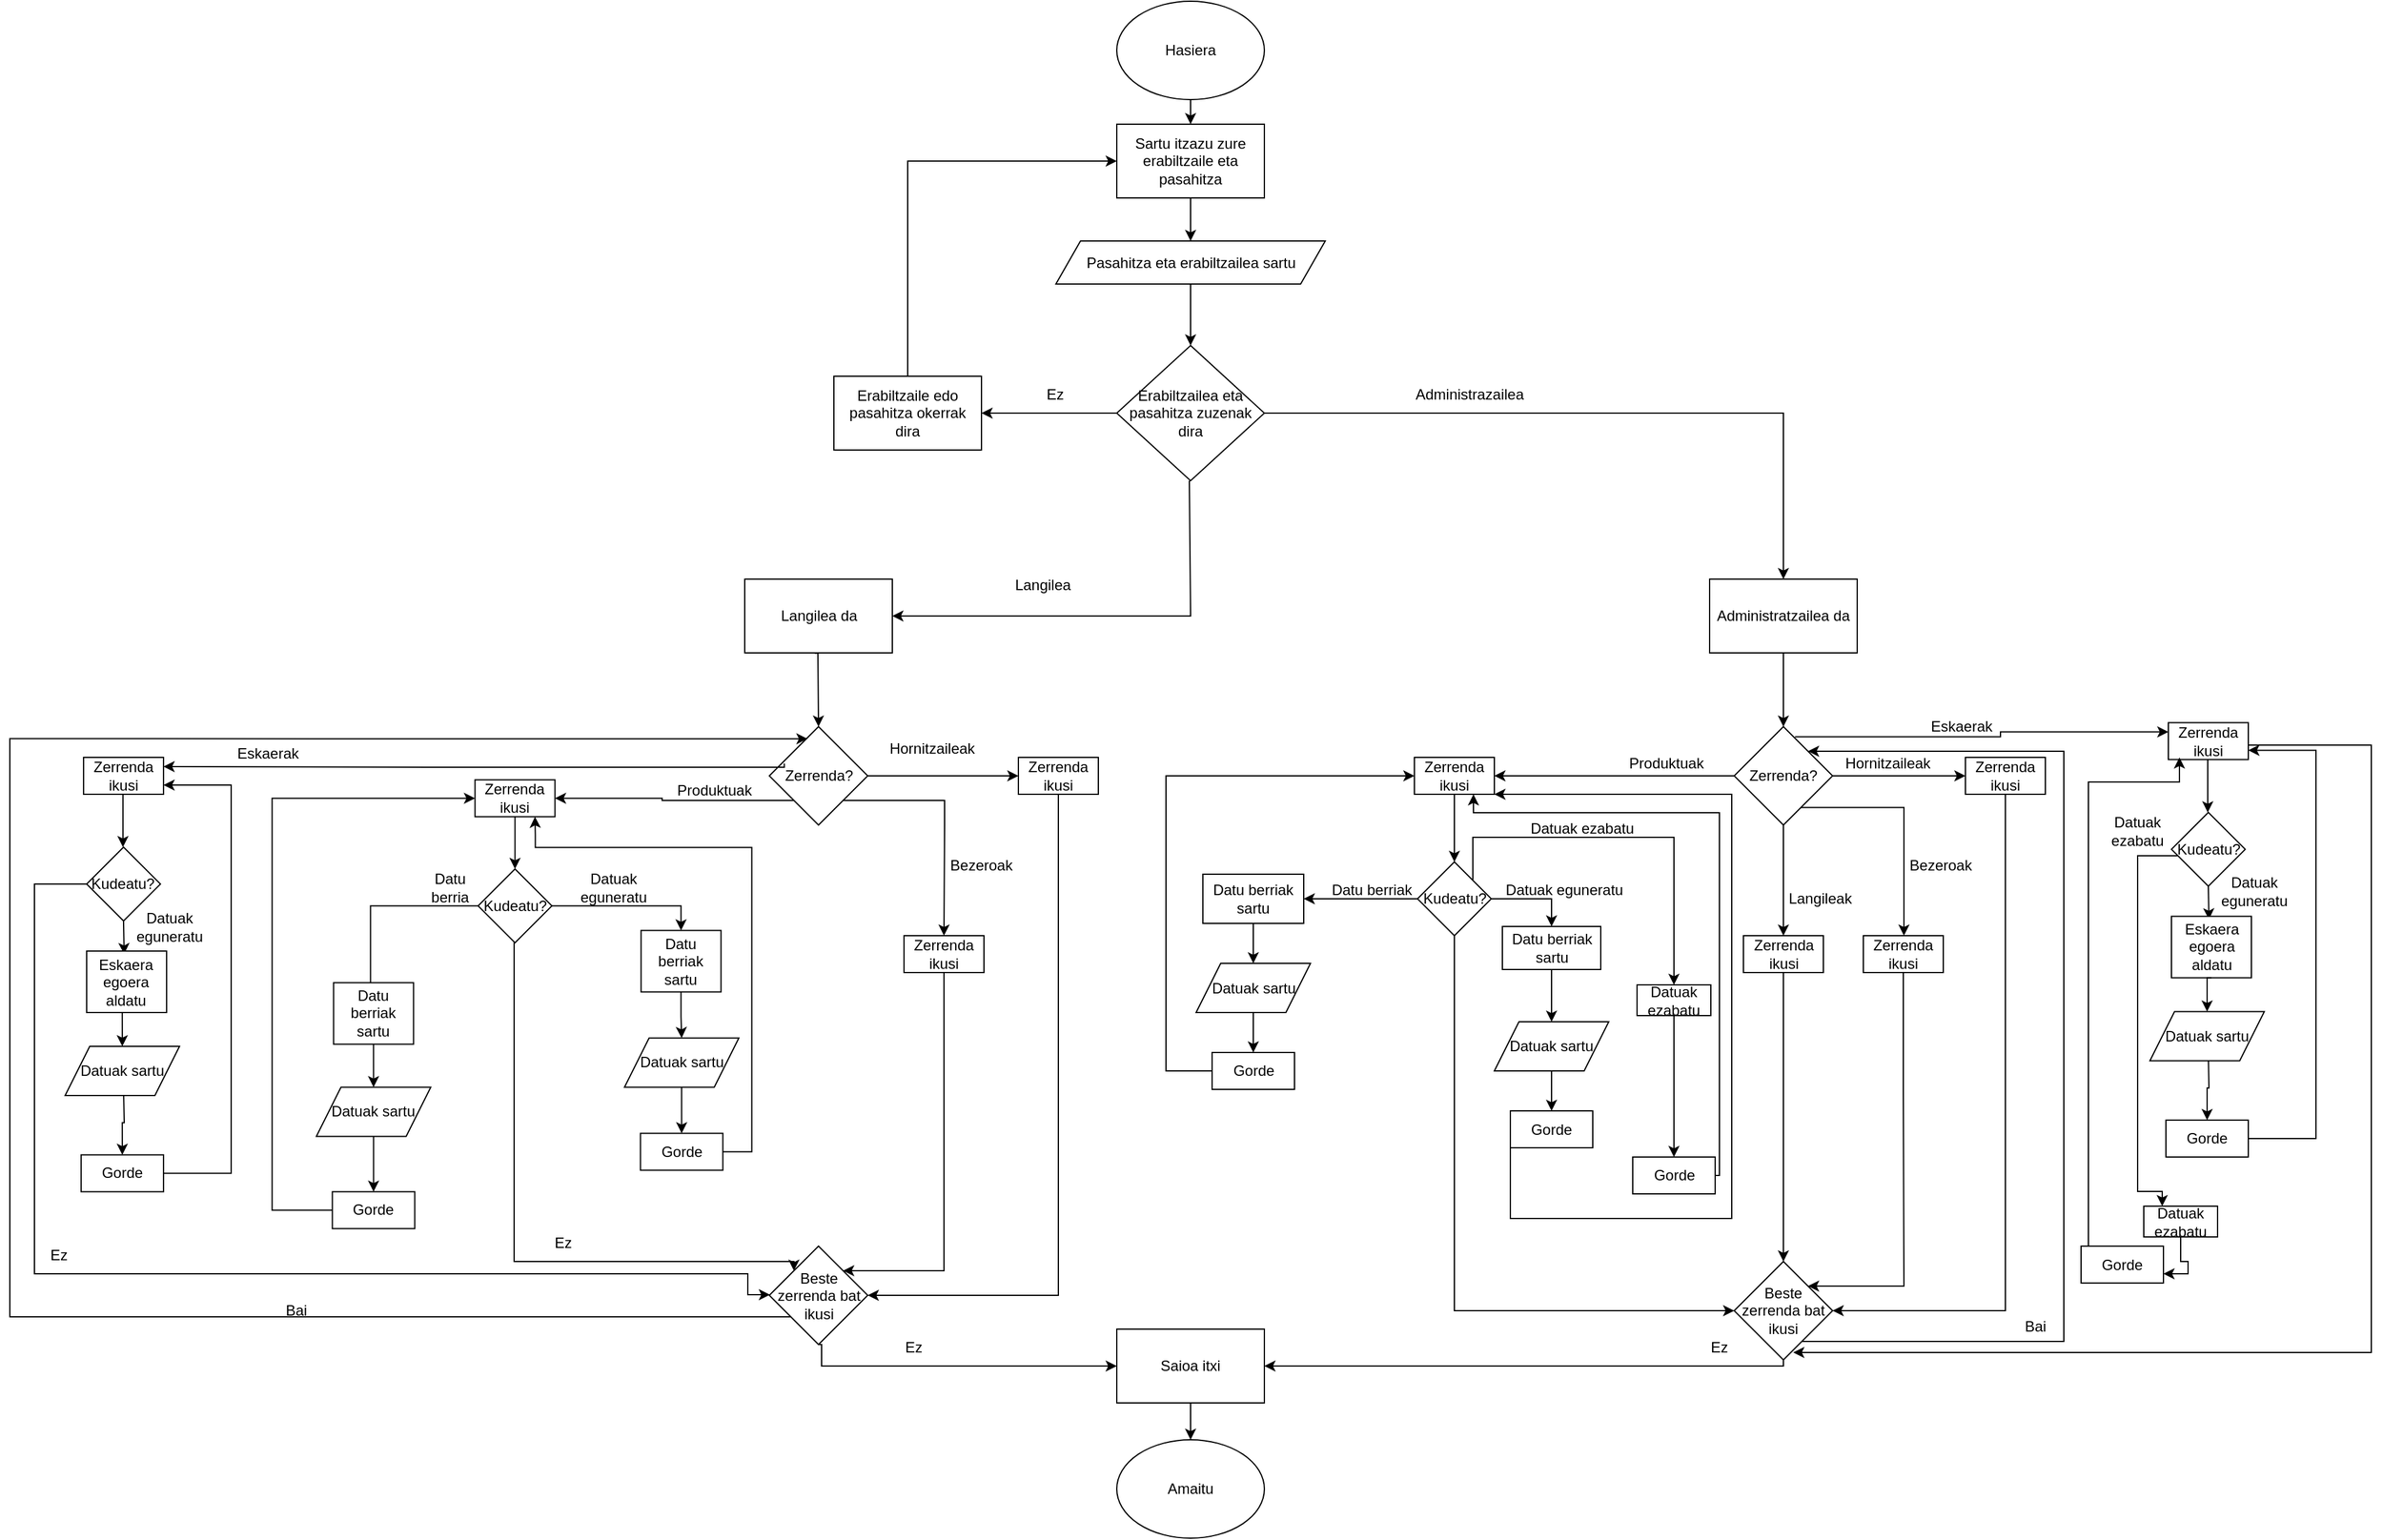 <mxfile version="26.0.4">
  <diagram name="Página-1" id="ydyvHdRKgtuHjhfit2tB">
    <mxGraphModel dx="3827" dy="1774" grid="1" gridSize="10" guides="1" tooltips="1" connect="1" arrows="1" fold="1" page="1" pageScale="1" pageWidth="827" pageHeight="1169" math="0" shadow="0">
      <root>
        <mxCell id="0" />
        <mxCell id="1" parent="0" />
        <mxCell id="A554dy7s3ujO4L_56Myh-1" style="edgeStyle=orthogonalEdgeStyle;rounded=0;orthogonalLoop=1;jettySize=auto;html=1;exitX=0.5;exitY=1;exitDx=0;exitDy=0;entryX=0.5;entryY=0;entryDx=0;entryDy=0;" edge="1" parent="1" source="A554dy7s3ujO4L_56Myh-2" target="A554dy7s3ujO4L_56Myh-14">
          <mxGeometry relative="1" as="geometry" />
        </mxCell>
        <mxCell id="A554dy7s3ujO4L_56Myh-2" value="Hasiera" style="ellipse;whiteSpace=wrap;html=1;" vertex="1" parent="1">
          <mxGeometry x="390" y="585" width="120" height="80" as="geometry" />
        </mxCell>
        <mxCell id="A554dy7s3ujO4L_56Myh-3" style="edgeStyle=orthogonalEdgeStyle;rounded=0;orthogonalLoop=1;jettySize=auto;html=1;entryX=0.5;entryY=0;entryDx=0;entryDy=0;" edge="1" parent="1" source="A554dy7s3ujO4L_56Myh-4" target="A554dy7s3ujO4L_56Myh-5">
          <mxGeometry relative="1" as="geometry" />
        </mxCell>
        <mxCell id="A554dy7s3ujO4L_56Myh-4" value="Pasahitza eta erabiltzailea sartu" style="shape=parallelogram;perimeter=parallelogramPerimeter;whiteSpace=wrap;html=1;fixedSize=1;" vertex="1" parent="1">
          <mxGeometry x="340.5" y="780" width="219" height="35" as="geometry" />
        </mxCell>
        <mxCell id="A554dy7s3ujO4L_56Myh-5" value="Erabiltzailea eta pasahitza zuzenak dira" style="rhombus;whiteSpace=wrap;html=1;" vertex="1" parent="1">
          <mxGeometry x="390" y="865" width="120" height="110" as="geometry" />
        </mxCell>
        <mxCell id="A554dy7s3ujO4L_56Myh-6" style="edgeStyle=orthogonalEdgeStyle;rounded=0;orthogonalLoop=1;jettySize=auto;html=1;entryX=0.5;entryY=0;entryDx=0;entryDy=0;exitX=0.474;exitY=1.004;exitDx=0;exitDy=0;exitPerimeter=0;" edge="1" parent="1" source="A554dy7s3ujO4L_56Myh-7" target="A554dy7s3ujO4L_56Myh-52">
          <mxGeometry relative="1" as="geometry">
            <Array as="points">
              <mxPoint x="147" y="1115" />
              <mxPoint x="147" y="1115" />
              <mxPoint x="147" y="1127" />
            </Array>
          </mxGeometry>
        </mxCell>
        <mxCell id="A554dy7s3ujO4L_56Myh-7" value="Langilea da" style="rounded=0;whiteSpace=wrap;html=1;" vertex="1" parent="1">
          <mxGeometry x="87.5" y="1055" width="120" height="60" as="geometry" />
        </mxCell>
        <mxCell id="A554dy7s3ujO4L_56Myh-8" style="edgeStyle=orthogonalEdgeStyle;rounded=0;orthogonalLoop=1;jettySize=auto;html=1;entryX=0.5;entryY=0;entryDx=0;entryDy=0;" edge="1" parent="1" source="A554dy7s3ujO4L_56Myh-9" target="A554dy7s3ujO4L_56Myh-23">
          <mxGeometry relative="1" as="geometry" />
        </mxCell>
        <mxCell id="A554dy7s3ujO4L_56Myh-9" value="Administratzailea da" style="rounded=0;whiteSpace=wrap;html=1;" vertex="1" parent="1">
          <mxGeometry x="872" y="1055" width="120" height="60" as="geometry" />
        </mxCell>
        <mxCell id="A554dy7s3ujO4L_56Myh-10" value="Erabiltzaile edo pasahitza okerrak dira" style="rounded=0;whiteSpace=wrap;html=1;" vertex="1" parent="1">
          <mxGeometry x="160" y="890" width="120" height="60" as="geometry" />
        </mxCell>
        <mxCell id="A554dy7s3ujO4L_56Myh-11" value="" style="endArrow=classic;html=1;rounded=0;entryX=1;entryY=0.5;entryDx=0;entryDy=0;entryPerimeter=0;exitX=0;exitY=0.5;exitDx=0;exitDy=0;" edge="1" parent="1" source="A554dy7s3ujO4L_56Myh-5" target="A554dy7s3ujO4L_56Myh-10">
          <mxGeometry width="50" height="50" relative="1" as="geometry">
            <mxPoint x="350" y="925" as="sourcePoint" />
            <mxPoint x="400" y="875" as="targetPoint" />
          </mxGeometry>
        </mxCell>
        <mxCell id="A554dy7s3ujO4L_56Myh-12" value="Ez" style="text;html=1;align=center;verticalAlign=middle;whiteSpace=wrap;rounded=0;" vertex="1" parent="1">
          <mxGeometry x="310" y="890" width="60" height="30" as="geometry" />
        </mxCell>
        <mxCell id="A554dy7s3ujO4L_56Myh-13" style="edgeStyle=orthogonalEdgeStyle;rounded=0;orthogonalLoop=1;jettySize=auto;html=1;entryX=0.5;entryY=0;entryDx=0;entryDy=0;" edge="1" parent="1" source="A554dy7s3ujO4L_56Myh-14" target="A554dy7s3ujO4L_56Myh-4">
          <mxGeometry relative="1" as="geometry" />
        </mxCell>
        <mxCell id="A554dy7s3ujO4L_56Myh-14" value="Sartu itzazu zure erabiltzaile eta pasahitza" style="rounded=0;whiteSpace=wrap;html=1;" vertex="1" parent="1">
          <mxGeometry x="390" y="685" width="120" height="60" as="geometry" />
        </mxCell>
        <mxCell id="A554dy7s3ujO4L_56Myh-15" value="" style="endArrow=classic;html=1;rounded=0;entryX=0;entryY=0.5;entryDx=0;entryDy=0;exitX=0.5;exitY=0;exitDx=0;exitDy=0;" edge="1" parent="1" source="A554dy7s3ujO4L_56Myh-10" target="A554dy7s3ujO4L_56Myh-14">
          <mxGeometry width="50" height="50" relative="1" as="geometry">
            <mxPoint x="220" y="885" as="sourcePoint" />
            <mxPoint x="220" y="725" as="targetPoint" />
            <Array as="points">
              <mxPoint x="220" y="715" />
            </Array>
          </mxGeometry>
        </mxCell>
        <mxCell id="A554dy7s3ujO4L_56Myh-16" value="" style="endArrow=classic;html=1;rounded=0;entryX=1;entryY=0.5;entryDx=0;entryDy=0;" edge="1" parent="1" target="A554dy7s3ujO4L_56Myh-7">
          <mxGeometry width="50" height="50" relative="1" as="geometry">
            <mxPoint x="449" y="975" as="sourcePoint" />
            <mxPoint x="449" y="1025" as="targetPoint" />
            <Array as="points">
              <mxPoint x="450" y="1085" />
            </Array>
          </mxGeometry>
        </mxCell>
        <mxCell id="A554dy7s3ujO4L_56Myh-17" value="Administrazailea" style="text;html=1;align=center;verticalAlign=middle;whiteSpace=wrap;rounded=0;" vertex="1" parent="1">
          <mxGeometry x="647" y="890" width="60" height="30" as="geometry" />
        </mxCell>
        <mxCell id="A554dy7s3ujO4L_56Myh-18" value="Langilea" style="text;html=1;align=center;verticalAlign=middle;whiteSpace=wrap;rounded=0;" vertex="1" parent="1">
          <mxGeometry x="300" y="1045" width="60" height="30" as="geometry" />
        </mxCell>
        <mxCell id="A554dy7s3ujO4L_56Myh-19" style="edgeStyle=orthogonalEdgeStyle;rounded=0;orthogonalLoop=1;jettySize=auto;html=1;exitX=1;exitY=0.5;exitDx=0;exitDy=0;entryX=0;entryY=0.5;entryDx=0;entryDy=0;" edge="1" parent="1" source="A554dy7s3ujO4L_56Myh-23" target="A554dy7s3ujO4L_56Myh-29">
          <mxGeometry relative="1" as="geometry" />
        </mxCell>
        <mxCell id="A554dy7s3ujO4L_56Myh-20" style="edgeStyle=orthogonalEdgeStyle;rounded=0;orthogonalLoop=1;jettySize=auto;html=1;exitX=0.672;exitY=0.822;exitDx=0;exitDy=0;exitPerimeter=0;entryX=0.5;entryY=0;entryDx=0;entryDy=0;" edge="1" parent="1" source="A554dy7s3ujO4L_56Myh-23" target="A554dy7s3ujO4L_56Myh-94">
          <mxGeometry relative="1" as="geometry">
            <mxPoint x="1026.5" y="1300" as="targetPoint" />
            <Array as="points">
              <mxPoint x="1030" y="1241" />
              <mxPoint x="1030" y="1345" />
            </Array>
          </mxGeometry>
        </mxCell>
        <mxCell id="A554dy7s3ujO4L_56Myh-21" style="edgeStyle=orthogonalEdgeStyle;rounded=0;orthogonalLoop=1;jettySize=auto;html=1;exitX=0.5;exitY=1;exitDx=0;exitDy=0;entryX=0.5;entryY=0;entryDx=0;entryDy=0;" edge="1" parent="1" source="A554dy7s3ujO4L_56Myh-23" target="A554dy7s3ujO4L_56Myh-27">
          <mxGeometry relative="1" as="geometry">
            <Array as="points">
              <mxPoint x="932" y="1335" />
            </Array>
          </mxGeometry>
        </mxCell>
        <mxCell id="A554dy7s3ujO4L_56Myh-22" style="edgeStyle=orthogonalEdgeStyle;rounded=0;orthogonalLoop=1;jettySize=auto;html=1;exitX=0;exitY=0.5;exitDx=0;exitDy=0;entryX=1;entryY=0.5;entryDx=0;entryDy=0;" edge="1" parent="1" source="A554dy7s3ujO4L_56Myh-23" target="A554dy7s3ujO4L_56Myh-25">
          <mxGeometry relative="1" as="geometry" />
        </mxCell>
        <mxCell id="A554dy7s3ujO4L_56Myh-23" value="Zerrenda?" style="rhombus;whiteSpace=wrap;html=1;" vertex="1" parent="1">
          <mxGeometry x="892" y="1175" width="80" height="80" as="geometry" />
        </mxCell>
        <mxCell id="A554dy7s3ujO4L_56Myh-24" style="edgeStyle=orthogonalEdgeStyle;rounded=0;orthogonalLoop=1;jettySize=auto;html=1;entryX=0.5;entryY=0;entryDx=0;entryDy=0;" edge="1" parent="1" source="A554dy7s3ujO4L_56Myh-25" target="A554dy7s3ujO4L_56Myh-38">
          <mxGeometry relative="1" as="geometry" />
        </mxCell>
        <mxCell id="A554dy7s3ujO4L_56Myh-25" value="Zerrenda ikusi" style="rounded=0;whiteSpace=wrap;html=1;" vertex="1" parent="1">
          <mxGeometry x="632" y="1200" width="65" height="30" as="geometry" />
        </mxCell>
        <mxCell id="A554dy7s3ujO4L_56Myh-26" style="edgeStyle=orthogonalEdgeStyle;rounded=0;orthogonalLoop=1;jettySize=auto;html=1;entryX=0.5;entryY=0;entryDx=0;entryDy=0;" edge="1" parent="1" source="A554dy7s3ujO4L_56Myh-27" target="A554dy7s3ujO4L_56Myh-43">
          <mxGeometry relative="1" as="geometry" />
        </mxCell>
        <mxCell id="A554dy7s3ujO4L_56Myh-27" value="Zerrenda ikusi" style="rounded=0;whiteSpace=wrap;html=1;" vertex="1" parent="1">
          <mxGeometry x="899.5" y="1345" width="65" height="30" as="geometry" />
        </mxCell>
        <mxCell id="A554dy7s3ujO4L_56Myh-28" style="edgeStyle=orthogonalEdgeStyle;rounded=0;orthogonalLoop=1;jettySize=auto;html=1;entryX=1;entryY=0.5;entryDx=0;entryDy=0;exitX=0.5;exitY=1;exitDx=0;exitDy=0;" edge="1" parent="1" source="A554dy7s3ujO4L_56Myh-29" target="A554dy7s3ujO4L_56Myh-43">
          <mxGeometry relative="1" as="geometry">
            <mxPoint x="1200" y="1235" as="sourcePoint" />
            <Array as="points">
              <mxPoint x="1112" y="1650" />
            </Array>
          </mxGeometry>
        </mxCell>
        <mxCell id="A554dy7s3ujO4L_56Myh-29" value="Zerrenda ikusi" style="rounded=0;whiteSpace=wrap;html=1;" vertex="1" parent="1">
          <mxGeometry x="1080" y="1200" width="65" height="30" as="geometry" />
        </mxCell>
        <mxCell id="A554dy7s3ujO4L_56Myh-30" value="Produktuak" style="text;html=1;align=center;verticalAlign=middle;whiteSpace=wrap;rounded=0;" vertex="1" parent="1">
          <mxGeometry x="807" y="1190" width="60" height="30" as="geometry" />
        </mxCell>
        <mxCell id="A554dy7s3ujO4L_56Myh-31" value="Hornitzaileak" style="text;html=1;align=center;verticalAlign=middle;whiteSpace=wrap;rounded=0;" vertex="1" parent="1">
          <mxGeometry x="987" y="1190" width="60" height="30" as="geometry" />
        </mxCell>
        <mxCell id="A554dy7s3ujO4L_56Myh-32" value="Bezeroak" style="text;html=1;align=center;verticalAlign=middle;whiteSpace=wrap;rounded=0;" vertex="1" parent="1">
          <mxGeometry x="1030" y="1272.5" width="60" height="30" as="geometry" />
        </mxCell>
        <mxCell id="A554dy7s3ujO4L_56Myh-33" value="Langileak" style="text;html=1;align=center;verticalAlign=middle;whiteSpace=wrap;rounded=0;" vertex="1" parent="1">
          <mxGeometry x="932" y="1300" width="60" height="30" as="geometry" />
        </mxCell>
        <mxCell id="A554dy7s3ujO4L_56Myh-34" style="edgeStyle=orthogonalEdgeStyle;rounded=0;orthogonalLoop=1;jettySize=auto;html=1;entryX=1;entryY=0.5;entryDx=0;entryDy=0;" edge="1" parent="1" source="A554dy7s3ujO4L_56Myh-38" target="A554dy7s3ujO4L_56Myh-40">
          <mxGeometry relative="1" as="geometry">
            <mxPoint x="592" y="1315" as="targetPoint" />
          </mxGeometry>
        </mxCell>
        <mxCell id="A554dy7s3ujO4L_56Myh-35" style="edgeStyle=orthogonalEdgeStyle;rounded=0;orthogonalLoop=1;jettySize=auto;html=1;entryX=0;entryY=0.5;entryDx=0;entryDy=0;" edge="1" parent="1" source="A554dy7s3ujO4L_56Myh-38" target="A554dy7s3ujO4L_56Myh-43">
          <mxGeometry relative="1" as="geometry">
            <Array as="points">
              <mxPoint x="665" y="1650" />
            </Array>
          </mxGeometry>
        </mxCell>
        <mxCell id="A554dy7s3ujO4L_56Myh-36" style="edgeStyle=orthogonalEdgeStyle;rounded=0;orthogonalLoop=1;jettySize=auto;html=1;entryX=0.5;entryY=0;entryDx=0;entryDy=0;" edge="1" parent="1" source="A554dy7s3ujO4L_56Myh-38" target="A554dy7s3ujO4L_56Myh-96">
          <mxGeometry relative="1" as="geometry" />
        </mxCell>
        <mxCell id="A554dy7s3ujO4L_56Myh-37" style="edgeStyle=orthogonalEdgeStyle;rounded=0;orthogonalLoop=1;jettySize=auto;html=1;exitX=1;exitY=0;exitDx=0;exitDy=0;entryX=0.5;entryY=0;entryDx=0;entryDy=0;" edge="1" parent="1" source="A554dy7s3ujO4L_56Myh-38" target="A554dy7s3ujO4L_56Myh-103">
          <mxGeometry relative="1" as="geometry">
            <mxPoint x="843" y="1365" as="targetPoint" />
            <Array as="points">
              <mxPoint x="680" y="1265" />
              <mxPoint x="843" y="1265" />
            </Array>
          </mxGeometry>
        </mxCell>
        <mxCell id="A554dy7s3ujO4L_56Myh-38" value="Kudeatu?" style="rhombus;whiteSpace=wrap;html=1;" vertex="1" parent="1">
          <mxGeometry x="634.5" y="1285" width="60" height="60" as="geometry" />
        </mxCell>
        <mxCell id="A554dy7s3ujO4L_56Myh-39" style="edgeStyle=orthogonalEdgeStyle;rounded=0;orthogonalLoop=1;jettySize=auto;html=1;entryX=0.5;entryY=0;entryDx=0;entryDy=0;" edge="1" parent="1" source="A554dy7s3ujO4L_56Myh-40" target="A554dy7s3ujO4L_56Myh-46">
          <mxGeometry relative="1" as="geometry" />
        </mxCell>
        <mxCell id="A554dy7s3ujO4L_56Myh-40" value="Datu berriak sartu" style="rounded=0;whiteSpace=wrap;html=1;" vertex="1" parent="1">
          <mxGeometry x="460" y="1295" width="82" height="40" as="geometry" />
        </mxCell>
        <mxCell id="A554dy7s3ujO4L_56Myh-41" style="edgeStyle=orthogonalEdgeStyle;rounded=0;orthogonalLoop=1;jettySize=auto;html=1;entryX=1;entryY=0.5;entryDx=0;entryDy=0;exitX=0.5;exitY=1;exitDx=0;exitDy=0;" edge="1" parent="1" source="A554dy7s3ujO4L_56Myh-43" target="A554dy7s3ujO4L_56Myh-77">
          <mxGeometry relative="1" as="geometry">
            <Array as="points">
              <mxPoint x="932" y="1695" />
            </Array>
            <mxPoint x="490" y="1695" as="targetPoint" />
          </mxGeometry>
        </mxCell>
        <mxCell id="A554dy7s3ujO4L_56Myh-42" value="" style="edgeStyle=orthogonalEdgeStyle;rounded=0;orthogonalLoop=1;jettySize=auto;html=1;entryX=1;entryY=0;entryDx=0;entryDy=0;" edge="1" parent="1" source="A554dy7s3ujO4L_56Myh-43" target="A554dy7s3ujO4L_56Myh-23">
          <mxGeometry relative="1" as="geometry">
            <Array as="points">
              <mxPoint x="1160" y="1675" />
              <mxPoint x="1160" y="1195" />
            </Array>
          </mxGeometry>
        </mxCell>
        <mxCell id="A554dy7s3ujO4L_56Myh-43" value="Beste zerrenda bat ikusi" style="rhombus;whiteSpace=wrap;html=1;" vertex="1" parent="1">
          <mxGeometry x="892" y="1610" width="80" height="80" as="geometry" />
        </mxCell>
        <mxCell id="A554dy7s3ujO4L_56Myh-44" value="Datu berriak" style="text;html=1;align=center;verticalAlign=middle;whiteSpace=wrap;rounded=0;" vertex="1" parent="1">
          <mxGeometry x="560" y="1292.5" width="74.5" height="30" as="geometry" />
        </mxCell>
        <mxCell id="A554dy7s3ujO4L_56Myh-45" style="edgeStyle=orthogonalEdgeStyle;rounded=0;orthogonalLoop=1;jettySize=auto;html=1;entryX=0.5;entryY=0;entryDx=0;entryDy=0;" edge="1" parent="1" source="A554dy7s3ujO4L_56Myh-46" target="A554dy7s3ujO4L_56Myh-48">
          <mxGeometry relative="1" as="geometry" />
        </mxCell>
        <mxCell id="A554dy7s3ujO4L_56Myh-46" value="Datuak sartu" style="shape=parallelogram;perimeter=parallelogramPerimeter;whiteSpace=wrap;html=1;fixedSize=1;" vertex="1" parent="1">
          <mxGeometry x="454.5" y="1367.5" width="93" height="40" as="geometry" />
        </mxCell>
        <mxCell id="A554dy7s3ujO4L_56Myh-47" style="edgeStyle=orthogonalEdgeStyle;rounded=0;orthogonalLoop=1;jettySize=auto;html=1;entryX=0;entryY=0.5;entryDx=0;entryDy=0;" edge="1" parent="1" source="A554dy7s3ujO4L_56Myh-48" target="A554dy7s3ujO4L_56Myh-25">
          <mxGeometry relative="1" as="geometry">
            <Array as="points">
              <mxPoint x="430" y="1455" />
              <mxPoint x="430" y="1215" />
            </Array>
          </mxGeometry>
        </mxCell>
        <mxCell id="A554dy7s3ujO4L_56Myh-48" value="Gorde" style="rounded=0;whiteSpace=wrap;html=1;" vertex="1" parent="1">
          <mxGeometry x="467.5" y="1440" width="67" height="30" as="geometry" />
        </mxCell>
        <mxCell id="A554dy7s3ujO4L_56Myh-49" style="edgeStyle=orthogonalEdgeStyle;rounded=0;orthogonalLoop=1;jettySize=auto;html=1;exitX=1;exitY=0.5;exitDx=0;exitDy=0;entryX=0;entryY=0.5;entryDx=0;entryDy=0;" edge="1" parent="1" source="A554dy7s3ujO4L_56Myh-52" target="A554dy7s3ujO4L_56Myh-56">
          <mxGeometry relative="1" as="geometry">
            <mxPoint x="410" y="1255" as="targetPoint" />
            <Array as="points">
              <mxPoint x="270" y="1215" />
              <mxPoint x="270" y="1215" />
            </Array>
          </mxGeometry>
        </mxCell>
        <mxCell id="A554dy7s3ujO4L_56Myh-50" style="edgeStyle=orthogonalEdgeStyle;rounded=0;orthogonalLoop=1;jettySize=auto;html=1;exitX=1;exitY=1;exitDx=0;exitDy=0;entryX=0.5;entryY=0;entryDx=0;entryDy=0;" edge="1" parent="1" source="A554dy7s3ujO4L_56Myh-52" target="A554dy7s3ujO4L_56Myh-55">
          <mxGeometry relative="1" as="geometry">
            <Array as="points">
              <mxPoint x="250" y="1235" />
              <mxPoint x="250" y="1255" />
            </Array>
          </mxGeometry>
        </mxCell>
        <mxCell id="A554dy7s3ujO4L_56Myh-51" style="edgeStyle=orthogonalEdgeStyle;rounded=0;orthogonalLoop=1;jettySize=auto;html=1;exitX=0;exitY=1;exitDx=0;exitDy=0;entryX=1;entryY=0.5;entryDx=0;entryDy=0;" edge="1" parent="1" source="A554dy7s3ujO4L_56Myh-52" target="A554dy7s3ujO4L_56Myh-54">
          <mxGeometry relative="1" as="geometry">
            <mxPoint x="120.73" y="1233.25" as="sourcePoint" />
          </mxGeometry>
        </mxCell>
        <mxCell id="A554dy7s3ujO4L_56Myh-52" value="Zerrenda?" style="rhombus;whiteSpace=wrap;html=1;" vertex="1" parent="1">
          <mxGeometry x="107.5" y="1175" width="80" height="80" as="geometry" />
        </mxCell>
        <mxCell id="A554dy7s3ujO4L_56Myh-53" style="edgeStyle=orthogonalEdgeStyle;rounded=0;orthogonalLoop=1;jettySize=auto;html=1;entryX=0.5;entryY=0;entryDx=0;entryDy=0;" edge="1" parent="1" source="A554dy7s3ujO4L_56Myh-54" target="A554dy7s3ujO4L_56Myh-64">
          <mxGeometry relative="1" as="geometry" />
        </mxCell>
        <mxCell id="A554dy7s3ujO4L_56Myh-54" value="Zerrenda ikusi" style="rounded=0;whiteSpace=wrap;html=1;" vertex="1" parent="1">
          <mxGeometry x="-131.77" y="1218.25" width="65" height="30" as="geometry" />
        </mxCell>
        <mxCell id="A554dy7s3ujO4L_56Myh-55" value="Zerrenda ikusi" style="rounded=0;whiteSpace=wrap;html=1;" vertex="1" parent="1">
          <mxGeometry x="217" y="1345" width="65" height="30" as="geometry" />
        </mxCell>
        <mxCell id="A554dy7s3ujO4L_56Myh-56" value="Zerrenda ikusi" style="rounded=0;whiteSpace=wrap;html=1;" vertex="1" parent="1">
          <mxGeometry x="310" y="1200" width="65" height="30" as="geometry" />
        </mxCell>
        <mxCell id="A554dy7s3ujO4L_56Myh-57" value="Produktuak" style="text;html=1;align=center;verticalAlign=middle;whiteSpace=wrap;rounded=0;" vertex="1" parent="1">
          <mxGeometry x="33.23" y="1211.75" width="60" height="30" as="geometry" />
        </mxCell>
        <mxCell id="A554dy7s3ujO4L_56Myh-58" value="Hornitzaileak" style="text;html=1;align=center;verticalAlign=middle;whiteSpace=wrap;rounded=0;" vertex="1" parent="1">
          <mxGeometry x="210" y="1177.5" width="60" height="30" as="geometry" />
        </mxCell>
        <mxCell id="A554dy7s3ujO4L_56Myh-59" value="Bezeroak" style="text;html=1;align=center;verticalAlign=middle;whiteSpace=wrap;rounded=0;" vertex="1" parent="1">
          <mxGeometry x="250" y="1273" width="60" height="30" as="geometry" />
        </mxCell>
        <mxCell id="A554dy7s3ujO4L_56Myh-60" style="edgeStyle=orthogonalEdgeStyle;rounded=0;orthogonalLoop=1;jettySize=auto;html=1;entryX=1;entryY=0.5;entryDx=0;entryDy=0;exitX=0.5;exitY=1;exitDx=0;exitDy=0;" edge="1" parent="1" source="A554dy7s3ujO4L_56Myh-56" target="A554dy7s3ujO4L_56Myh-70">
          <mxGeometry relative="1" as="geometry">
            <Array as="points">
              <mxPoint x="343" y="1638" />
            </Array>
            <mxPoint x="425.059" y="1329.941" as="sourcePoint" />
          </mxGeometry>
        </mxCell>
        <mxCell id="A554dy7s3ujO4L_56Myh-61" style="edgeStyle=orthogonalEdgeStyle;rounded=0;orthogonalLoop=1;jettySize=auto;html=1;entryX=0.5;entryY=0;entryDx=0;entryDy=0;" edge="1" parent="1" source="A554dy7s3ujO4L_56Myh-64" target="A554dy7s3ujO4L_56Myh-67">
          <mxGeometry relative="1" as="geometry">
            <mxPoint x="-171.77" y="1320.75" as="targetPoint" />
            <Array as="points">
              <mxPoint x="-216.77" y="1321.25" />
              <mxPoint x="-216.77" y="1408.25" />
              <mxPoint x="-214.77" y="1408.25" />
            </Array>
          </mxGeometry>
        </mxCell>
        <mxCell id="A554dy7s3ujO4L_56Myh-62" style="edgeStyle=orthogonalEdgeStyle;rounded=0;orthogonalLoop=1;jettySize=auto;html=1;entryX=0;entryY=0;entryDx=0;entryDy=0;" edge="1" parent="1" target="A554dy7s3ujO4L_56Myh-70">
          <mxGeometry relative="1" as="geometry">
            <Array as="points">
              <mxPoint x="-100" y="1610" />
              <mxPoint x="127" y="1610" />
            </Array>
            <mxPoint x="-100.002" y="1310.568" as="sourcePoint" />
            <mxPoint x="119.45" y="1610" as="targetPoint" />
          </mxGeometry>
        </mxCell>
        <mxCell id="A554dy7s3ujO4L_56Myh-63" style="edgeStyle=orthogonalEdgeStyle;rounded=0;orthogonalLoop=1;jettySize=auto;html=1;entryX=0.5;entryY=0;entryDx=0;entryDy=0;" edge="1" parent="1" source="A554dy7s3ujO4L_56Myh-64" target="A554dy7s3ujO4L_56Myh-87">
          <mxGeometry relative="1" as="geometry" />
        </mxCell>
        <mxCell id="A554dy7s3ujO4L_56Myh-64" value="Kudeatu?" style="rhombus;whiteSpace=wrap;html=1;" vertex="1" parent="1">
          <mxGeometry x="-129.27" y="1290.75" width="60" height="60" as="geometry" />
        </mxCell>
        <mxCell id="A554dy7s3ujO4L_56Myh-65" style="edgeStyle=orthogonalEdgeStyle;rounded=0;orthogonalLoop=1;jettySize=auto;html=1;entryX=1;entryY=0;entryDx=0;entryDy=0;exitX=0.5;exitY=1;exitDx=0;exitDy=0;" edge="1" parent="1" source="A554dy7s3ujO4L_56Myh-55" target="A554dy7s3ujO4L_56Myh-70">
          <mxGeometry relative="1" as="geometry">
            <mxPoint x="156" y="1447.5" as="sourcePoint" />
            <Array as="points">
              <mxPoint x="250" y="1618" />
            </Array>
          </mxGeometry>
        </mxCell>
        <mxCell id="A554dy7s3ujO4L_56Myh-66" style="edgeStyle=orthogonalEdgeStyle;rounded=0;orthogonalLoop=1;jettySize=auto;html=1;entryX=0.5;entryY=0;entryDx=0;entryDy=0;" edge="1" parent="1" source="A554dy7s3ujO4L_56Myh-67" target="A554dy7s3ujO4L_56Myh-73">
          <mxGeometry relative="1" as="geometry" />
        </mxCell>
        <mxCell id="A554dy7s3ujO4L_56Myh-67" value="Datu berriak sartu" style="rounded=0;whiteSpace=wrap;html=1;" vertex="1" parent="1">
          <mxGeometry x="-246.77" y="1383.25" width="65" height="50" as="geometry" />
        </mxCell>
        <mxCell id="A554dy7s3ujO4L_56Myh-68" style="edgeStyle=orthogonalEdgeStyle;rounded=0;orthogonalLoop=1;jettySize=auto;html=1;exitX=0.5;exitY=1;exitDx=0;exitDy=0;entryX=0;entryY=0.5;entryDx=0;entryDy=0;" edge="1" parent="1" source="A554dy7s3ujO4L_56Myh-70" target="A554dy7s3ujO4L_56Myh-77">
          <mxGeometry relative="1" as="geometry">
            <Array as="points">
              <mxPoint x="150" y="1677" />
              <mxPoint x="150" y="1695" />
            </Array>
          </mxGeometry>
        </mxCell>
        <mxCell id="A554dy7s3ujO4L_56Myh-69" style="edgeStyle=orthogonalEdgeStyle;rounded=0;orthogonalLoop=1;jettySize=auto;html=1;entryX=0.388;entryY=0.123;entryDx=0;entryDy=0;entryPerimeter=0;" edge="1" parent="1" source="A554dy7s3ujO4L_56Myh-70" target="A554dy7s3ujO4L_56Myh-52">
          <mxGeometry relative="1" as="geometry">
            <Array as="points">
              <mxPoint x="-510" y="1655" />
              <mxPoint x="-510" y="1185" />
            </Array>
          </mxGeometry>
        </mxCell>
        <mxCell id="A554dy7s3ujO4L_56Myh-70" value="Beste zerrenda bat ikusi" style="rhombus;whiteSpace=wrap;html=1;" vertex="1" parent="1">
          <mxGeometry x="107.5" y="1597.5" width="80" height="80" as="geometry" />
        </mxCell>
        <mxCell id="A554dy7s3ujO4L_56Myh-71" value="Datu berria" style="text;html=1;align=center;verticalAlign=middle;whiteSpace=wrap;rounded=0;" vertex="1" parent="1">
          <mxGeometry x="-181.77" y="1290.75" width="60" height="30" as="geometry" />
        </mxCell>
        <mxCell id="A554dy7s3ujO4L_56Myh-72" style="edgeStyle=orthogonalEdgeStyle;rounded=0;orthogonalLoop=1;jettySize=auto;html=1;entryX=0.5;entryY=0;entryDx=0;entryDy=0;" edge="1" parent="1" source="A554dy7s3ujO4L_56Myh-73" target="A554dy7s3ujO4L_56Myh-75">
          <mxGeometry relative="1" as="geometry" />
        </mxCell>
        <mxCell id="A554dy7s3ujO4L_56Myh-73" value="Datuak sartu" style="shape=parallelogram;perimeter=parallelogramPerimeter;whiteSpace=wrap;html=1;fixedSize=1;" vertex="1" parent="1">
          <mxGeometry x="-260.77" y="1468.25" width="93" height="40" as="geometry" />
        </mxCell>
        <mxCell id="A554dy7s3ujO4L_56Myh-74" style="edgeStyle=orthogonalEdgeStyle;rounded=0;orthogonalLoop=1;jettySize=auto;html=1;entryX=0;entryY=0.5;entryDx=0;entryDy=0;" edge="1" parent="1" source="A554dy7s3ujO4L_56Myh-75" target="A554dy7s3ujO4L_56Myh-54">
          <mxGeometry relative="1" as="geometry">
            <Array as="points">
              <mxPoint x="-296.77" y="1568.25" />
              <mxPoint x="-296.77" y="1233.25" />
            </Array>
          </mxGeometry>
        </mxCell>
        <mxCell id="A554dy7s3ujO4L_56Myh-75" value="Gorde" style="rounded=0;whiteSpace=wrap;html=1;" vertex="1" parent="1">
          <mxGeometry x="-247.77" y="1553.25" width="67" height="30" as="geometry" />
        </mxCell>
        <mxCell id="A554dy7s3ujO4L_56Myh-76" style="edgeStyle=orthogonalEdgeStyle;rounded=0;orthogonalLoop=1;jettySize=auto;html=1;entryX=0.5;entryY=0;entryDx=0;entryDy=0;" edge="1" parent="1" source="A554dy7s3ujO4L_56Myh-77" target="A554dy7s3ujO4L_56Myh-78">
          <mxGeometry relative="1" as="geometry" />
        </mxCell>
        <mxCell id="A554dy7s3ujO4L_56Myh-77" value="Saioa itxi" style="rounded=0;whiteSpace=wrap;html=1;" vertex="1" parent="1">
          <mxGeometry x="390" y="1665" width="120" height="60" as="geometry" />
        </mxCell>
        <mxCell id="A554dy7s3ujO4L_56Myh-78" value="Amaitu" style="ellipse;whiteSpace=wrap;html=1;" vertex="1" parent="1">
          <mxGeometry x="390" y="1755" width="120" height="80" as="geometry" />
        </mxCell>
        <mxCell id="A554dy7s3ujO4L_56Myh-79" value="Ez" style="text;html=1;align=center;verticalAlign=middle;whiteSpace=wrap;rounded=0;" vertex="1" parent="1">
          <mxGeometry x="195" y="1665" width="60" height="30" as="geometry" />
        </mxCell>
        <mxCell id="A554dy7s3ujO4L_56Myh-80" value="Ez" style="text;html=1;align=center;verticalAlign=middle;whiteSpace=wrap;rounded=0;" vertex="1" parent="1">
          <mxGeometry x="850" y="1665" width="60" height="30" as="geometry" />
        </mxCell>
        <mxCell id="A554dy7s3ujO4L_56Myh-81" value="Bai" style="text;html=1;align=center;verticalAlign=middle;whiteSpace=wrap;rounded=0;" vertex="1" parent="1">
          <mxGeometry x="-306.77" y="1635" width="60" height="30" as="geometry" />
        </mxCell>
        <mxCell id="A554dy7s3ujO4L_56Myh-82" style="edgeStyle=orthogonalEdgeStyle;rounded=0;orthogonalLoop=1;jettySize=auto;html=1;exitX=0.5;exitY=1;exitDx=0;exitDy=0;" edge="1" parent="1" source="A554dy7s3ujO4L_56Myh-81" target="A554dy7s3ujO4L_56Myh-81">
          <mxGeometry relative="1" as="geometry" />
        </mxCell>
        <mxCell id="A554dy7s3ujO4L_56Myh-83" value="Bai" style="text;html=1;align=center;verticalAlign=middle;whiteSpace=wrap;rounded=0;" vertex="1" parent="1">
          <mxGeometry x="1107" y="1647.5" width="60" height="30" as="geometry" />
        </mxCell>
        <mxCell id="A554dy7s3ujO4L_56Myh-84" style="edgeStyle=orthogonalEdgeStyle;rounded=0;orthogonalLoop=1;jettySize=auto;html=1;exitX=1;exitY=0.5;exitDx=0;exitDy=0;entryX=0.5;entryY=0;entryDx=0;entryDy=0;" edge="1" parent="1" source="A554dy7s3ujO4L_56Myh-5" target="A554dy7s3ujO4L_56Myh-9">
          <mxGeometry relative="1" as="geometry" />
        </mxCell>
        <mxCell id="A554dy7s3ujO4L_56Myh-85" value="Ez" style="text;html=1;align=center;verticalAlign=middle;whiteSpace=wrap;rounded=0;" vertex="1" parent="1">
          <mxGeometry x="-90" y="1580" width="60" height="30" as="geometry" />
        </mxCell>
        <mxCell id="A554dy7s3ujO4L_56Myh-86" style="edgeStyle=orthogonalEdgeStyle;rounded=0;orthogonalLoop=1;jettySize=auto;html=1;entryX=0.5;entryY=0;entryDx=0;entryDy=0;" edge="1" parent="1" source="A554dy7s3ujO4L_56Myh-87" target="A554dy7s3ujO4L_56Myh-89">
          <mxGeometry relative="1" as="geometry" />
        </mxCell>
        <mxCell id="A554dy7s3ujO4L_56Myh-87" value="Datu berriak sartu" style="rounded=0;whiteSpace=wrap;html=1;" vertex="1" parent="1">
          <mxGeometry x="3.23" y="1340.75" width="65" height="50" as="geometry" />
        </mxCell>
        <mxCell id="A554dy7s3ujO4L_56Myh-88" style="edgeStyle=orthogonalEdgeStyle;rounded=0;orthogonalLoop=1;jettySize=auto;html=1;entryX=0.5;entryY=0;entryDx=0;entryDy=0;" edge="1" parent="1" source="A554dy7s3ujO4L_56Myh-89" target="A554dy7s3ujO4L_56Myh-91">
          <mxGeometry relative="1" as="geometry" />
        </mxCell>
        <mxCell id="A554dy7s3ujO4L_56Myh-89" value="Datuak sartu" style="shape=parallelogram;perimeter=parallelogramPerimeter;whiteSpace=wrap;html=1;fixedSize=1;" vertex="1" parent="1">
          <mxGeometry x="-10.27" y="1428.25" width="93" height="40" as="geometry" />
        </mxCell>
        <mxCell id="A554dy7s3ujO4L_56Myh-90" style="edgeStyle=orthogonalEdgeStyle;rounded=0;orthogonalLoop=1;jettySize=auto;html=1;entryX=0.75;entryY=1;entryDx=0;entryDy=0;" edge="1" parent="1" source="A554dy7s3ujO4L_56Myh-91" target="A554dy7s3ujO4L_56Myh-54">
          <mxGeometry relative="1" as="geometry">
            <mxPoint x="103.23" y="1253.25" as="targetPoint" />
            <Array as="points">
              <mxPoint x="93.23" y="1521.25" />
              <mxPoint x="93.23" y="1273.25" />
              <mxPoint x="-82.77" y="1273.25" />
              <mxPoint x="-82.77" y="1263.25" />
              <mxPoint x="-82.77" y="1263.25" />
            </Array>
          </mxGeometry>
        </mxCell>
        <mxCell id="A554dy7s3ujO4L_56Myh-91" value="Gorde" style="rounded=0;whiteSpace=wrap;html=1;" vertex="1" parent="1">
          <mxGeometry x="2.73" y="1505.75" width="67" height="30" as="geometry" />
        </mxCell>
        <mxCell id="A554dy7s3ujO4L_56Myh-92" value="Datuak eguneratu" style="text;html=1;align=center;verticalAlign=middle;whiteSpace=wrap;rounded=0;" vertex="1" parent="1">
          <mxGeometry x="-48.77" y="1290.75" width="60" height="30" as="geometry" />
        </mxCell>
        <mxCell id="A554dy7s3ujO4L_56Myh-93" style="edgeStyle=orthogonalEdgeStyle;rounded=0;orthogonalLoop=1;jettySize=auto;html=1;entryX=1;entryY=0;entryDx=0;entryDy=0;" edge="1" parent="1" source="A554dy7s3ujO4L_56Myh-94" target="A554dy7s3ujO4L_56Myh-43">
          <mxGeometry relative="1" as="geometry">
            <Array as="points">
              <mxPoint x="1030" y="1471" />
              <mxPoint x="1030" y="1630" />
            </Array>
          </mxGeometry>
        </mxCell>
        <mxCell id="A554dy7s3ujO4L_56Myh-94" value="Zerrenda ikusi" style="rounded=0;whiteSpace=wrap;html=1;" vertex="1" parent="1">
          <mxGeometry x="997" y="1345" width="65" height="30" as="geometry" />
        </mxCell>
        <mxCell id="A554dy7s3ujO4L_56Myh-95" style="edgeStyle=orthogonalEdgeStyle;rounded=0;orthogonalLoop=1;jettySize=auto;html=1;entryX=0.5;entryY=0;entryDx=0;entryDy=0;" edge="1" parent="1" source="A554dy7s3ujO4L_56Myh-96" target="A554dy7s3ujO4L_56Myh-98">
          <mxGeometry relative="1" as="geometry" />
        </mxCell>
        <mxCell id="A554dy7s3ujO4L_56Myh-96" value="Datu berriak sartu" style="rounded=0;whiteSpace=wrap;html=1;" vertex="1" parent="1">
          <mxGeometry x="703.5" y="1337.5" width="80" height="35" as="geometry" />
        </mxCell>
        <mxCell id="A554dy7s3ujO4L_56Myh-97" style="edgeStyle=orthogonalEdgeStyle;rounded=0;orthogonalLoop=1;jettySize=auto;html=1;entryX=0.5;entryY=0;entryDx=0;entryDy=0;" edge="1" parent="1" source="A554dy7s3ujO4L_56Myh-98" target="A554dy7s3ujO4L_56Myh-100">
          <mxGeometry relative="1" as="geometry" />
        </mxCell>
        <mxCell id="A554dy7s3ujO4L_56Myh-98" value="Datuak sartu" style="shape=parallelogram;perimeter=parallelogramPerimeter;whiteSpace=wrap;html=1;fixedSize=1;" vertex="1" parent="1">
          <mxGeometry x="697" y="1415" width="93" height="40" as="geometry" />
        </mxCell>
        <mxCell id="A554dy7s3ujO4L_56Myh-99" style="edgeStyle=orthogonalEdgeStyle;rounded=0;orthogonalLoop=1;jettySize=auto;html=1;exitX=0;exitY=0.5;exitDx=0;exitDy=0;entryX=1;entryY=1;entryDx=0;entryDy=0;" edge="1" parent="1" source="A554dy7s3ujO4L_56Myh-100" target="A554dy7s3ujO4L_56Myh-25">
          <mxGeometry relative="1" as="geometry">
            <Array as="points">
              <mxPoint x="710" y="1575" />
              <mxPoint x="890" y="1575" />
              <mxPoint x="890" y="1230" />
            </Array>
          </mxGeometry>
        </mxCell>
        <mxCell id="A554dy7s3ujO4L_56Myh-100" value="Gorde" style="rounded=0;whiteSpace=wrap;html=1;" vertex="1" parent="1">
          <mxGeometry x="710" y="1487.5" width="67" height="30" as="geometry" />
        </mxCell>
        <mxCell id="A554dy7s3ujO4L_56Myh-101" value="Datuak eguneratu" style="text;html=1;align=center;verticalAlign=middle;whiteSpace=wrap;rounded=0;" vertex="1" parent="1">
          <mxGeometry x="703.5" y="1292.5" width="100" height="30" as="geometry" />
        </mxCell>
        <mxCell id="A554dy7s3ujO4L_56Myh-102" style="edgeStyle=orthogonalEdgeStyle;rounded=0;orthogonalLoop=1;jettySize=auto;html=1;entryX=0.5;entryY=0;entryDx=0;entryDy=0;" edge="1" parent="1" source="A554dy7s3ujO4L_56Myh-103" target="A554dy7s3ujO4L_56Myh-105">
          <mxGeometry relative="1" as="geometry">
            <mxPoint x="867.5" y="1447.5" as="targetPoint" />
          </mxGeometry>
        </mxCell>
        <mxCell id="A554dy7s3ujO4L_56Myh-103" value="Datuak ezabatu" style="rounded=0;whiteSpace=wrap;html=1;" vertex="1" parent="1">
          <mxGeometry x="813" y="1385" width="60" height="25" as="geometry" />
        </mxCell>
        <mxCell id="A554dy7s3ujO4L_56Myh-104" style="edgeStyle=orthogonalEdgeStyle;rounded=0;orthogonalLoop=1;jettySize=auto;html=1;exitX=1;exitY=0.5;exitDx=0;exitDy=0;entryX=0.75;entryY=1;entryDx=0;entryDy=0;" edge="1" parent="1" source="A554dy7s3ujO4L_56Myh-105" target="A554dy7s3ujO4L_56Myh-25">
          <mxGeometry relative="1" as="geometry">
            <Array as="points">
              <mxPoint x="880" y="1540" />
              <mxPoint x="880" y="1245" />
              <mxPoint x="680" y="1245" />
              <mxPoint x="680" y="1230" />
            </Array>
          </mxGeometry>
        </mxCell>
        <mxCell id="A554dy7s3ujO4L_56Myh-105" value="Gorde" style="rounded=0;whiteSpace=wrap;html=1;" vertex="1" parent="1">
          <mxGeometry x="809.5" y="1525" width="67" height="30" as="geometry" />
        </mxCell>
        <mxCell id="A554dy7s3ujO4L_56Myh-106" value="Datuak ezabatu" style="text;html=1;align=center;verticalAlign=middle;whiteSpace=wrap;rounded=0;" vertex="1" parent="1">
          <mxGeometry x="707" y="1243" width="123" height="30" as="geometry" />
        </mxCell>
        <mxCell id="A554dy7s3ujO4L_56Myh-107" value="Zerrenda ikusi" style="rounded=0;whiteSpace=wrap;html=1;" vertex="1" parent="1">
          <mxGeometry x="-450.05" y="1200" width="65" height="30" as="geometry" />
        </mxCell>
        <mxCell id="A554dy7s3ujO4L_56Myh-108" style="edgeStyle=orthogonalEdgeStyle;rounded=0;orthogonalLoop=1;jettySize=auto;html=1;exitX=0.152;exitY=0.375;exitDx=0;exitDy=0;entryX=1;entryY=0.25;entryDx=0;entryDy=0;exitPerimeter=0;" edge="1" parent="1" source="A554dy7s3ujO4L_56Myh-52" target="A554dy7s3ujO4L_56Myh-107">
          <mxGeometry relative="1" as="geometry">
            <mxPoint x="-5.4" y="1207.75" as="sourcePoint" />
            <mxPoint x="-193.13" y="1207.5" as="targetPoint" />
            <Array as="points">
              <mxPoint x="120" y="1208" />
              <mxPoint x="-169" y="1208" />
            </Array>
          </mxGeometry>
        </mxCell>
        <mxCell id="A554dy7s3ujO4L_56Myh-109" value="Eskaerak" style="text;html=1;align=center;verticalAlign=middle;whiteSpace=wrap;rounded=0;" vertex="1" parent="1">
          <mxGeometry x="-330" y="1181.75" width="60" height="30" as="geometry" />
        </mxCell>
        <mxCell id="A554dy7s3ujO4L_56Myh-111" style="edgeStyle=orthogonalEdgeStyle;rounded=0;orthogonalLoop=1;jettySize=auto;html=1;entryX=0.5;entryY=0;entryDx=0;entryDy=0;" edge="1" parent="1">
          <mxGeometry relative="1" as="geometry">
            <mxPoint x="-418.03" y="1230" as="sourcePoint" />
            <mxPoint x="-418.03" y="1273" as="targetPoint" />
          </mxGeometry>
        </mxCell>
        <mxCell id="A554dy7s3ujO4L_56Myh-121" style="edgeStyle=orthogonalEdgeStyle;rounded=0;orthogonalLoop=1;jettySize=auto;html=1;" edge="1" parent="1" source="A554dy7s3ujO4L_56Myh-112" target="A554dy7s3ujO4L_56Myh-70">
          <mxGeometry relative="1" as="geometry">
            <mxPoint x="90" y="1640" as="targetPoint" />
            <Array as="points">
              <mxPoint x="-490" y="1303" />
              <mxPoint x="-490" y="1620" />
              <mxPoint x="90" y="1620" />
              <mxPoint x="90" y="1637" />
            </Array>
          </mxGeometry>
        </mxCell>
        <mxCell id="A554dy7s3ujO4L_56Myh-112" value="Kudeatu?" style="rhombus;whiteSpace=wrap;html=1;" vertex="1" parent="1">
          <mxGeometry x="-447.55" y="1273" width="60" height="60" as="geometry" />
        </mxCell>
        <mxCell id="A554dy7s3ujO4L_56Myh-113" value="" style="endArrow=classic;html=1;rounded=0;exitX=0.5;exitY=1;exitDx=0;exitDy=0;" edge="1" parent="1" source="A554dy7s3ujO4L_56Myh-112">
          <mxGeometry width="50" height="50" relative="1" as="geometry">
            <mxPoint x="-380.05" y="1370" as="sourcePoint" />
            <mxPoint x="-417.05" y="1360" as="targetPoint" />
          </mxGeometry>
        </mxCell>
        <mxCell id="A554dy7s3ujO4L_56Myh-114" value="Eskaera egoera aldatu" style="rounded=0;whiteSpace=wrap;html=1;" vertex="1" parent="1">
          <mxGeometry x="-447.55" y="1357.5" width="65" height="50" as="geometry" />
        </mxCell>
        <mxCell id="A554dy7s3ujO4L_56Myh-116" style="edgeStyle=orthogonalEdgeStyle;rounded=0;orthogonalLoop=1;jettySize=auto;html=1;entryX=0.5;entryY=0;entryDx=0;entryDy=0;" edge="1" parent="1" target="A554dy7s3ujO4L_56Myh-117">
          <mxGeometry relative="1" as="geometry">
            <mxPoint x="-417.542" y="1470" as="sourcePoint" />
          </mxGeometry>
        </mxCell>
        <mxCell id="A554dy7s3ujO4L_56Myh-124" style="edgeStyle=orthogonalEdgeStyle;rounded=0;orthogonalLoop=1;jettySize=auto;html=1;entryX=1;entryY=0.75;entryDx=0;entryDy=0;exitX=1;exitY=0.5;exitDx=0;exitDy=0;" edge="1" parent="1" source="A554dy7s3ujO4L_56Myh-117" target="A554dy7s3ujO4L_56Myh-107">
          <mxGeometry relative="1" as="geometry">
            <mxPoint x="-340.05" y="1290" as="targetPoint" />
            <Array as="points">
              <mxPoint x="-330.05" y="1539" />
              <mxPoint x="-330.05" y="1222" />
            </Array>
          </mxGeometry>
        </mxCell>
        <mxCell id="A554dy7s3ujO4L_56Myh-117" value="Gorde" style="rounded=0;whiteSpace=wrap;html=1;" vertex="1" parent="1">
          <mxGeometry x="-452.05" y="1523.25" width="67" height="30" as="geometry" />
        </mxCell>
        <mxCell id="A554dy7s3ujO4L_56Myh-118" value="Datuak sartu" style="shape=parallelogram;perimeter=parallelogramPerimeter;whiteSpace=wrap;html=1;fixedSize=1;" vertex="1" parent="1">
          <mxGeometry x="-465.05" y="1435" width="93" height="40" as="geometry" />
        </mxCell>
        <mxCell id="A554dy7s3ujO4L_56Myh-119" style="edgeStyle=orthogonalEdgeStyle;rounded=0;orthogonalLoop=1;jettySize=auto;html=1;exitX=0.5;exitY=1;exitDx=0;exitDy=0;entryX=0.5;entryY=0;entryDx=0;entryDy=0;" edge="1" parent="1" source="A554dy7s3ujO4L_56Myh-114" target="A554dy7s3ujO4L_56Myh-118">
          <mxGeometry relative="1" as="geometry">
            <mxPoint x="-418.03" y="1415" as="sourcePoint" />
            <mxPoint x="-415.05" y="1433" as="targetPoint" />
          </mxGeometry>
        </mxCell>
        <mxCell id="A554dy7s3ujO4L_56Myh-120" value="Datuak eguneratu" style="text;html=1;align=center;verticalAlign=middle;whiteSpace=wrap;rounded=0;" vertex="1" parent="1">
          <mxGeometry x="-410.05" y="1322.5" width="60" height="30" as="geometry" />
        </mxCell>
        <mxCell id="A554dy7s3ujO4L_56Myh-122" value="Ez" style="text;html=1;align=center;verticalAlign=middle;whiteSpace=wrap;rounded=0;" vertex="1" parent="1">
          <mxGeometry x="-500" y="1590" width="60" height="30" as="geometry" />
        </mxCell>
        <mxCell id="A554dy7s3ujO4L_56Myh-125" style="edgeStyle=orthogonalEdgeStyle;rounded=0;orthogonalLoop=1;jettySize=auto;html=1;exitX=0.618;exitY=0.103;exitDx=0;exitDy=0;exitPerimeter=0;entryX=0;entryY=0.25;entryDx=0;entryDy=0;" edge="1" parent="1" source="A554dy7s3ujO4L_56Myh-23" target="A554dy7s3ujO4L_56Myh-131">
          <mxGeometry relative="1" as="geometry">
            <mxPoint x="982" y="1175" as="sourcePoint" />
            <mxPoint x="1240" y="1183" as="targetPoint" />
          </mxGeometry>
        </mxCell>
        <mxCell id="A554dy7s3ujO4L_56Myh-126" value="Eskaerak" style="text;html=1;align=center;verticalAlign=middle;whiteSpace=wrap;rounded=0;" vertex="1" parent="1">
          <mxGeometry x="1047" y="1160" width="60" height="30" as="geometry" />
        </mxCell>
        <mxCell id="A554dy7s3ujO4L_56Myh-131" value="Zerrenda ikusi" style="rounded=0;whiteSpace=wrap;html=1;" vertex="1" parent="1">
          <mxGeometry x="1245" y="1171.75" width="65" height="30" as="geometry" />
        </mxCell>
        <mxCell id="A554dy7s3ujO4L_56Myh-132" style="edgeStyle=orthogonalEdgeStyle;rounded=0;orthogonalLoop=1;jettySize=auto;html=1;entryX=0.5;entryY=0;entryDx=0;entryDy=0;" edge="1" parent="1">
          <mxGeometry relative="1" as="geometry">
            <mxPoint x="1277.02" y="1201.75" as="sourcePoint" />
            <mxPoint x="1277.02" y="1244.75" as="targetPoint" />
          </mxGeometry>
        </mxCell>
        <mxCell id="A554dy7s3ujO4L_56Myh-143" style="edgeStyle=orthogonalEdgeStyle;rounded=0;orthogonalLoop=1;jettySize=auto;html=1;entryX=0.25;entryY=0;entryDx=0;entryDy=0;" edge="1" parent="1" source="A554dy7s3ujO4L_56Myh-133" target="A554dy7s3ujO4L_56Myh-145">
          <mxGeometry relative="1" as="geometry">
            <mxPoint x="1190" y="1410" as="targetPoint" />
            <Array as="points">
              <mxPoint x="1220" y="1280" />
              <mxPoint x="1220" y="1553" />
            </Array>
          </mxGeometry>
        </mxCell>
        <mxCell id="A554dy7s3ujO4L_56Myh-133" value="Kudeatu?" style="rhombus;whiteSpace=wrap;html=1;" vertex="1" parent="1">
          <mxGeometry x="1247.5" y="1244.75" width="60" height="60" as="geometry" />
        </mxCell>
        <mxCell id="A554dy7s3ujO4L_56Myh-134" value="" style="endArrow=classic;html=1;rounded=0;exitX=0.5;exitY=1;exitDx=0;exitDy=0;" edge="1" parent="1" source="A554dy7s3ujO4L_56Myh-133">
          <mxGeometry width="50" height="50" relative="1" as="geometry">
            <mxPoint x="1315" y="1341.75" as="sourcePoint" />
            <mxPoint x="1278" y="1331.75" as="targetPoint" />
          </mxGeometry>
        </mxCell>
        <mxCell id="A554dy7s3ujO4L_56Myh-135" value="Eskaera egoera aldatu" style="rounded=0;whiteSpace=wrap;html=1;" vertex="1" parent="1">
          <mxGeometry x="1247.5" y="1329.25" width="65" height="50" as="geometry" />
        </mxCell>
        <mxCell id="A554dy7s3ujO4L_56Myh-136" style="edgeStyle=orthogonalEdgeStyle;rounded=0;orthogonalLoop=1;jettySize=auto;html=1;entryX=0.5;entryY=0;entryDx=0;entryDy=0;" edge="1" parent="1" target="A554dy7s3ujO4L_56Myh-138">
          <mxGeometry relative="1" as="geometry">
            <mxPoint x="1277.508" y="1441.75" as="sourcePoint" />
          </mxGeometry>
        </mxCell>
        <mxCell id="A554dy7s3ujO4L_56Myh-137" style="edgeStyle=orthogonalEdgeStyle;rounded=0;orthogonalLoop=1;jettySize=auto;html=1;entryX=1;entryY=0.75;entryDx=0;entryDy=0;exitX=1;exitY=0.5;exitDx=0;exitDy=0;" edge="1" parent="1" source="A554dy7s3ujO4L_56Myh-138" target="A554dy7s3ujO4L_56Myh-131">
          <mxGeometry relative="1" as="geometry">
            <mxPoint x="1355" y="1261.75" as="targetPoint" />
            <Array as="points">
              <mxPoint x="1365" y="1510.75" />
              <mxPoint x="1365" y="1193.75" />
            </Array>
          </mxGeometry>
        </mxCell>
        <mxCell id="A554dy7s3ujO4L_56Myh-138" value="Gorde" style="rounded=0;whiteSpace=wrap;html=1;" vertex="1" parent="1">
          <mxGeometry x="1243" y="1495" width="67" height="30" as="geometry" />
        </mxCell>
        <mxCell id="A554dy7s3ujO4L_56Myh-139" value="Datuak sartu" style="shape=parallelogram;perimeter=parallelogramPerimeter;whiteSpace=wrap;html=1;fixedSize=1;" vertex="1" parent="1">
          <mxGeometry x="1230" y="1406.75" width="93" height="40" as="geometry" />
        </mxCell>
        <mxCell id="A554dy7s3ujO4L_56Myh-140" style="edgeStyle=orthogonalEdgeStyle;rounded=0;orthogonalLoop=1;jettySize=auto;html=1;exitX=0.5;exitY=1;exitDx=0;exitDy=0;entryX=0.5;entryY=0;entryDx=0;entryDy=0;" edge="1" parent="1" source="A554dy7s3ujO4L_56Myh-135" target="A554dy7s3ujO4L_56Myh-139">
          <mxGeometry relative="1" as="geometry">
            <mxPoint x="1277.02" y="1386.75" as="sourcePoint" />
            <mxPoint x="1280" y="1404.75" as="targetPoint" />
          </mxGeometry>
        </mxCell>
        <mxCell id="A554dy7s3ujO4L_56Myh-141" value="Datuak eguneratu" style="text;html=1;align=center;verticalAlign=middle;whiteSpace=wrap;rounded=0;" vertex="1" parent="1">
          <mxGeometry x="1285" y="1294.25" width="60" height="30" as="geometry" />
        </mxCell>
        <mxCell id="A554dy7s3ujO4L_56Myh-144" value="Datuak ezabatu" style="text;html=1;align=center;verticalAlign=middle;whiteSpace=wrap;rounded=0;" vertex="1" parent="1">
          <mxGeometry x="1190" y="1244.75" width="60" height="30" as="geometry" />
        </mxCell>
        <mxCell id="A554dy7s3ujO4L_56Myh-150" style="edgeStyle=orthogonalEdgeStyle;rounded=0;orthogonalLoop=1;jettySize=auto;html=1;entryX=1;entryY=0.75;entryDx=0;entryDy=0;" edge="1" parent="1" source="A554dy7s3ujO4L_56Myh-145" target="A554dy7s3ujO4L_56Myh-147">
          <mxGeometry relative="1" as="geometry" />
        </mxCell>
        <mxCell id="A554dy7s3ujO4L_56Myh-145" value="Datuak ezabatu" style="rounded=0;whiteSpace=wrap;html=1;" vertex="1" parent="1">
          <mxGeometry x="1225" y="1565" width="60" height="25" as="geometry" />
        </mxCell>
        <mxCell id="A554dy7s3ujO4L_56Myh-147" value="Gorde" style="rounded=0;whiteSpace=wrap;html=1;" vertex="1" parent="1">
          <mxGeometry x="1174" y="1597.5" width="67" height="30" as="geometry" />
        </mxCell>
        <mxCell id="A554dy7s3ujO4L_56Myh-149" style="edgeStyle=orthogonalEdgeStyle;rounded=0;orthogonalLoop=1;jettySize=auto;html=1;" edge="1" parent="1" source="A554dy7s3ujO4L_56Myh-147">
          <mxGeometry relative="1" as="geometry">
            <mxPoint x="1254" y="1200" as="targetPoint" />
            <Array as="points">
              <mxPoint x="1180" y="1220" />
              <mxPoint x="1254" y="1220" />
            </Array>
          </mxGeometry>
        </mxCell>
        <mxCell id="A554dy7s3ujO4L_56Myh-151" style="edgeStyle=orthogonalEdgeStyle;rounded=0;orthogonalLoop=1;jettySize=auto;html=1;" edge="1" parent="1">
          <mxGeometry relative="1" as="geometry">
            <mxPoint x="1310" y="1190" as="sourcePoint" />
            <mxPoint x="940" y="1684" as="targetPoint" />
            <Array as="points">
              <mxPoint x="1410" y="1190.2" />
              <mxPoint x="1410" y="1684.2" />
            </Array>
          </mxGeometry>
        </mxCell>
      </root>
    </mxGraphModel>
  </diagram>
</mxfile>
